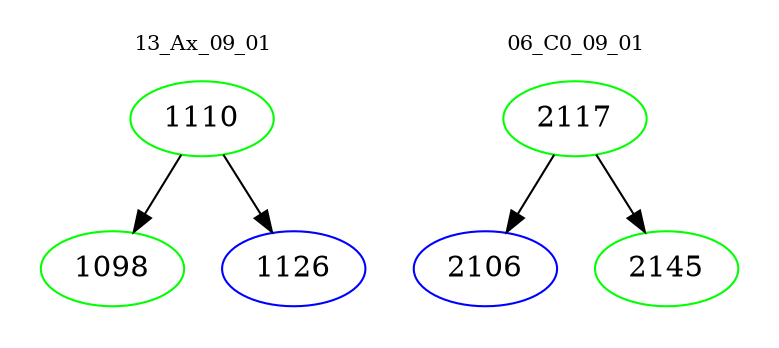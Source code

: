 digraph{
subgraph cluster_0 {
color = white
label = "13_Ax_09_01";
fontsize=10;
T0_1110 [label="1110", color="green"]
T0_1110 -> T0_1098 [color="black"]
T0_1098 [label="1098", color="green"]
T0_1110 -> T0_1126 [color="black"]
T0_1126 [label="1126", color="blue"]
}
subgraph cluster_1 {
color = white
label = "06_C0_09_01";
fontsize=10;
T1_2117 [label="2117", color="green"]
T1_2117 -> T1_2106 [color="black"]
T1_2106 [label="2106", color="blue"]
T1_2117 -> T1_2145 [color="black"]
T1_2145 [label="2145", color="green"]
}
}
